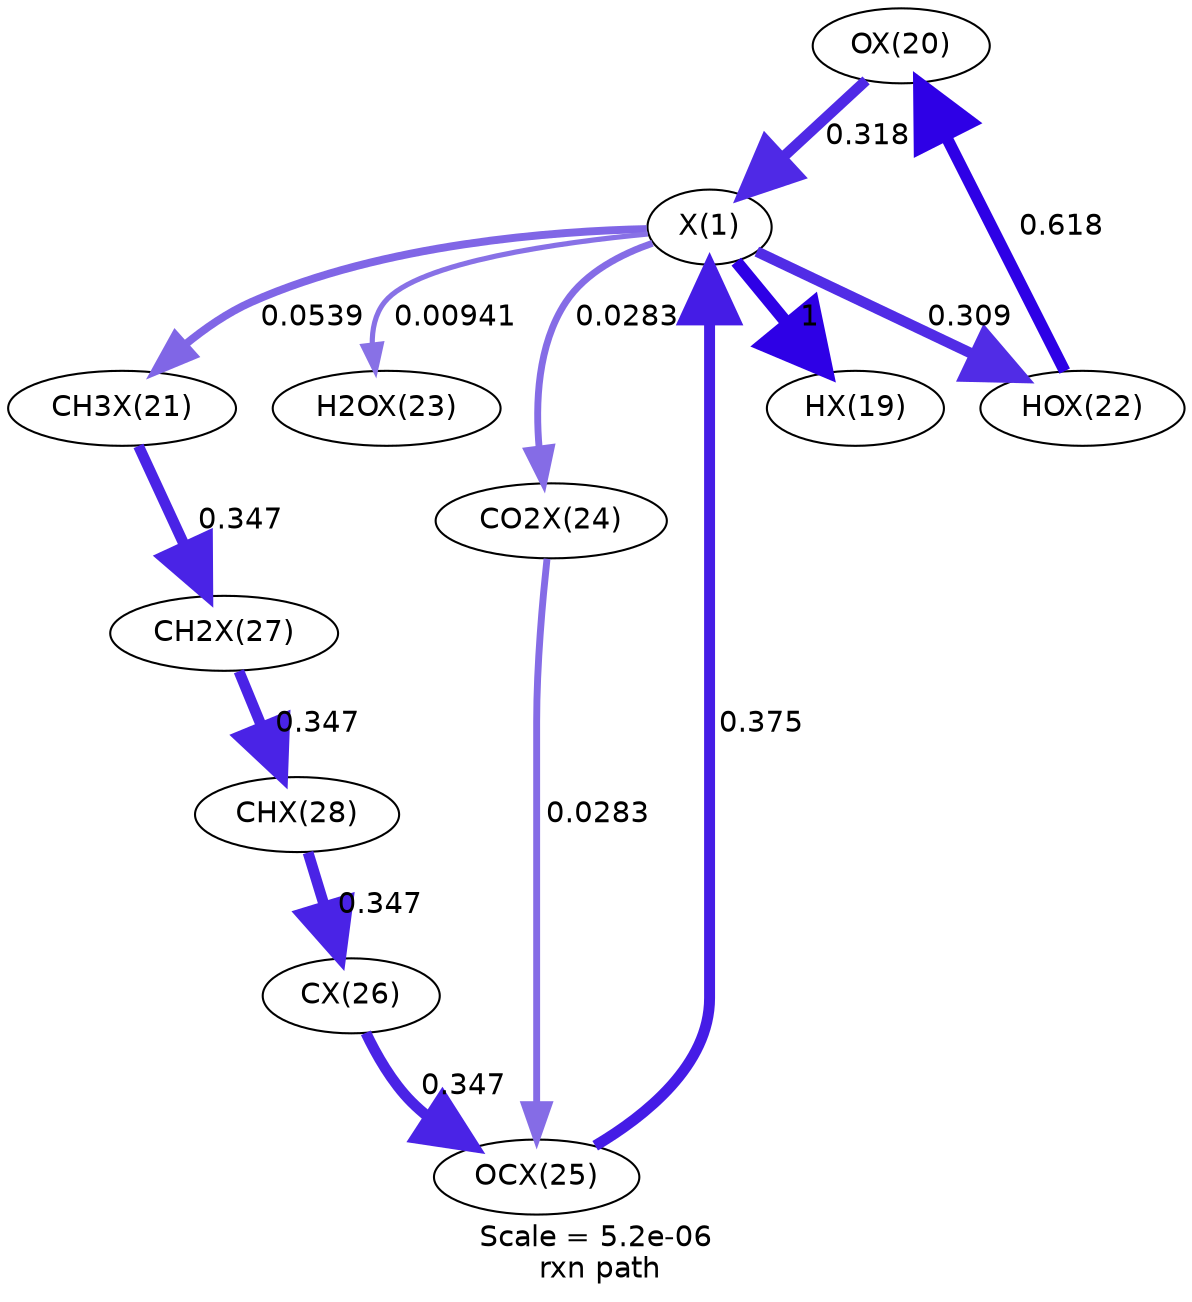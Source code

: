 digraph reaction_paths {
center=1;
s24 -> s22[fontname="Helvetica", style="setlinewidth(5.14)", arrowsize=2.57, color="0.7, 0.818, 0.9"
, label=" 0.318"];
s22 -> s23[fontname="Helvetica", style="setlinewidth(6)", arrowsize=3, color="0.7, 1.5, 0.9"
, label=" 1"];
s22 -> s26[fontname="Helvetica", style="setlinewidth(5.11)", arrowsize=2.56, color="0.7, 0.809, 0.9"
, label=" 0.309"];
s22 -> s25[fontname="Helvetica", style="setlinewidth(3.8)", arrowsize=1.9, color="0.7, 0.554, 0.9"
, label=" 0.0539"];
s29 -> s22[fontname="Helvetica", style="setlinewidth(5.26)", arrowsize=2.63, color="0.7, 0.875, 0.9"
, label=" 0.375"];
s22 -> s27[fontname="Helvetica", style="setlinewidth(2.48)", arrowsize=1.24, color="0.7, 0.509, 0.9"
, label=" 0.00941"];
s22 -> s28[fontname="Helvetica", style="setlinewidth(3.31)", arrowsize=1.65, color="0.7, 0.528, 0.9"
, label=" 0.0283"];
s26 -> s24[fontname="Helvetica", style="setlinewidth(5.64)", arrowsize=2.82, color="0.7, 1.12, 0.9"
, label=" 0.618"];
s25 -> s31[fontname="Helvetica", style="setlinewidth(5.2)", arrowsize=2.6, color="0.7, 0.847, 0.9"
, label=" 0.347"];
s31 -> s32[fontname="Helvetica", style="setlinewidth(5.2)", arrowsize=2.6, color="0.7, 0.847, 0.9"
, label=" 0.347"];
s32 -> s30[fontname="Helvetica", style="setlinewidth(5.2)", arrowsize=2.6, color="0.7, 0.847, 0.9"
, label=" 0.347"];
s30 -> s29[fontname="Helvetica", style="setlinewidth(5.2)", arrowsize=2.6, color="0.7, 0.847, 0.9"
, label=" 0.347"];
s28 -> s29[fontname="Helvetica", style="setlinewidth(3.31)", arrowsize=1.65, color="0.7, 0.528, 0.9"
, label=" 0.0283"];
s22 [ fontname="Helvetica", label="X(1)"];
s23 [ fontname="Helvetica", label="HX(19)"];
s24 [ fontname="Helvetica", label="OX(20)"];
s25 [ fontname="Helvetica", label="CH3X(21)"];
s26 [ fontname="Helvetica", label="HOX(22)"];
s27 [ fontname="Helvetica", label="H2OX(23)"];
s28 [ fontname="Helvetica", label="CO2X(24)"];
s29 [ fontname="Helvetica", label="OCX(25)"];
s30 [ fontname="Helvetica", label="CX(26)"];
s31 [ fontname="Helvetica", label="CH2X(27)"];
s32 [ fontname="Helvetica", label="CHX(28)"];
 label = "Scale = 5.2e-06\l rxn path";
 fontname = "Helvetica";
}
